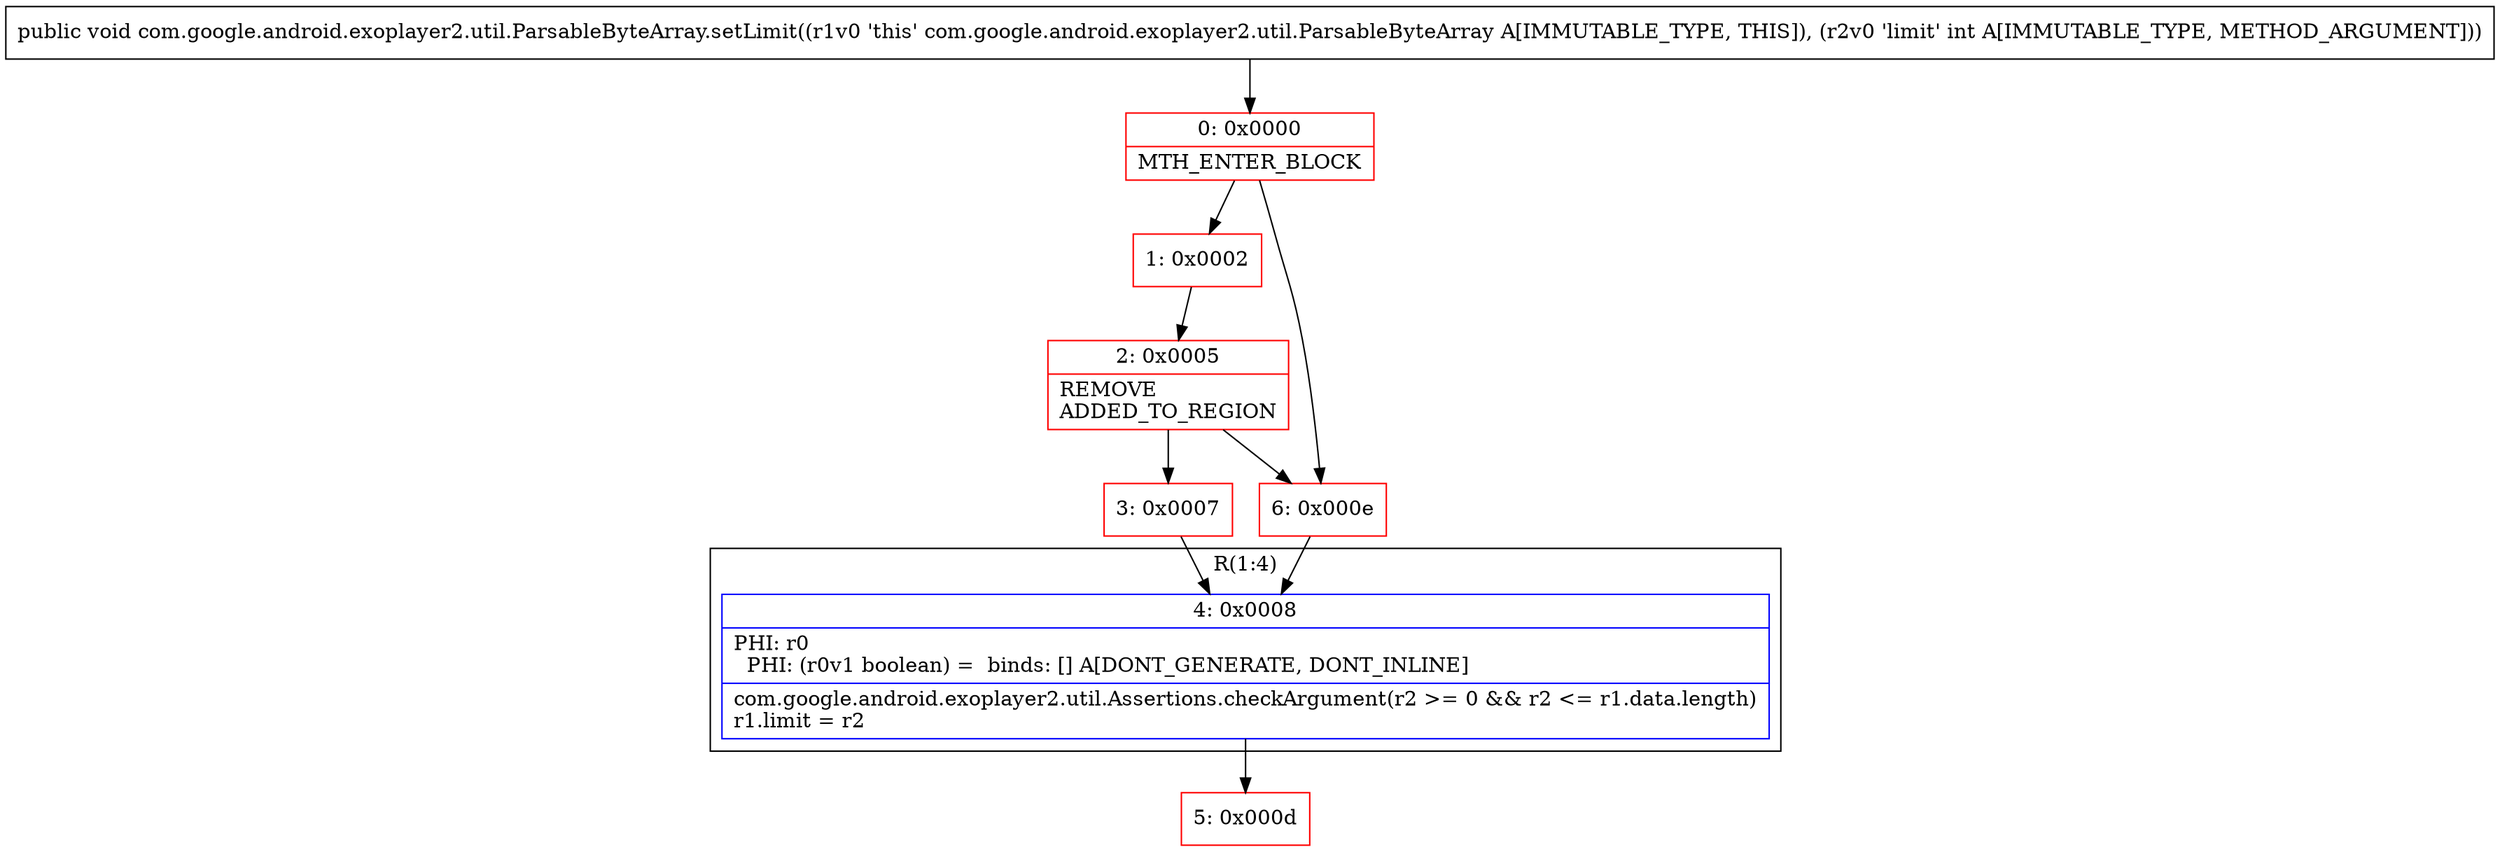 digraph "CFG forcom.google.android.exoplayer2.util.ParsableByteArray.setLimit(I)V" {
subgraph cluster_Region_1107993329 {
label = "R(1:4)";
node [shape=record,color=blue];
Node_4 [shape=record,label="{4\:\ 0x0008|PHI: r0 \l  PHI: (r0v1 boolean) =  binds: [] A[DONT_GENERATE, DONT_INLINE]\l|com.google.android.exoplayer2.util.Assertions.checkArgument(r2 \>= 0 && r2 \<= r1.data.length)\lr1.limit = r2\l}"];
}
Node_0 [shape=record,color=red,label="{0\:\ 0x0000|MTH_ENTER_BLOCK\l}"];
Node_1 [shape=record,color=red,label="{1\:\ 0x0002}"];
Node_2 [shape=record,color=red,label="{2\:\ 0x0005|REMOVE\lADDED_TO_REGION\l}"];
Node_3 [shape=record,color=red,label="{3\:\ 0x0007}"];
Node_5 [shape=record,color=red,label="{5\:\ 0x000d}"];
Node_6 [shape=record,color=red,label="{6\:\ 0x000e}"];
MethodNode[shape=record,label="{public void com.google.android.exoplayer2.util.ParsableByteArray.setLimit((r1v0 'this' com.google.android.exoplayer2.util.ParsableByteArray A[IMMUTABLE_TYPE, THIS]), (r2v0 'limit' int A[IMMUTABLE_TYPE, METHOD_ARGUMENT])) }"];
MethodNode -> Node_0;
Node_4 -> Node_5;
Node_0 -> Node_1;
Node_0 -> Node_6;
Node_1 -> Node_2;
Node_2 -> Node_3;
Node_2 -> Node_6;
Node_3 -> Node_4;
Node_6 -> Node_4;
}

